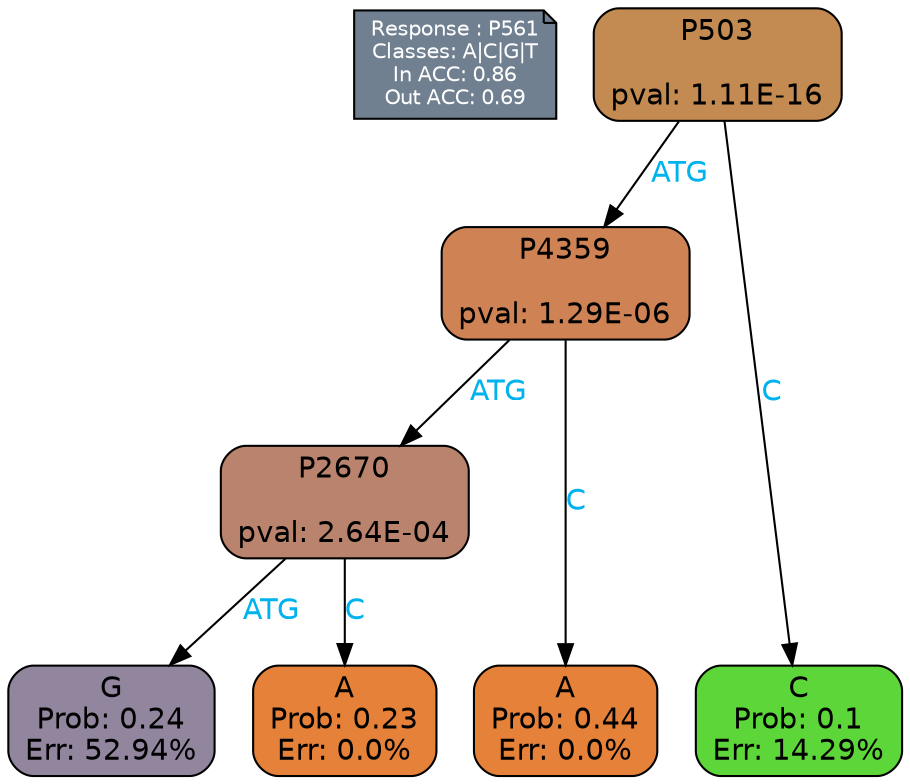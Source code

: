 digraph Tree {
node [shape=box, style="filled, rounded", color="black", fontname=helvetica] ;
graph [ranksep=equally, splines=polylines, bgcolor=transparent, dpi=600] ;
edge [fontname=helvetica] ;
LEGEND [label="Response : P561
Classes: A|C|G|T
In ACC: 0.86
Out ACC: 0.69
",shape=note,align=left,style=filled,fillcolor="slategray",fontcolor="white",fontsize=10];1 [label="P503

pval: 1.11E-16", fillcolor="#c38a51"] ;
2 [label="P4359

pval: 1.29E-06", fillcolor="#cf8253"] ;
3 [label="P2670

pval: 2.64E-04", fillcolor="#ba836d"] ;
4 [label="G
Prob: 0.24
Err: 52.94%", fillcolor="#92859e"] ;
5 [label="A
Prob: 0.23
Err: 0.0%", fillcolor="#e58139"] ;
6 [label="A
Prob: 0.44
Err: 0.0%", fillcolor="#e58139"] ;
7 [label="C
Prob: 0.1
Err: 14.29%", fillcolor="#5dd639"] ;
1 -> 2 [label="ATG",fontcolor=deepskyblue2] ;
1 -> 7 [label="C",fontcolor=deepskyblue2] ;
2 -> 3 [label="ATG",fontcolor=deepskyblue2] ;
2 -> 6 [label="C",fontcolor=deepskyblue2] ;
3 -> 4 [label="ATG",fontcolor=deepskyblue2] ;
3 -> 5 [label="C",fontcolor=deepskyblue2] ;
{rank = same; 4;5;6;7;}{rank = same; LEGEND;1;}}